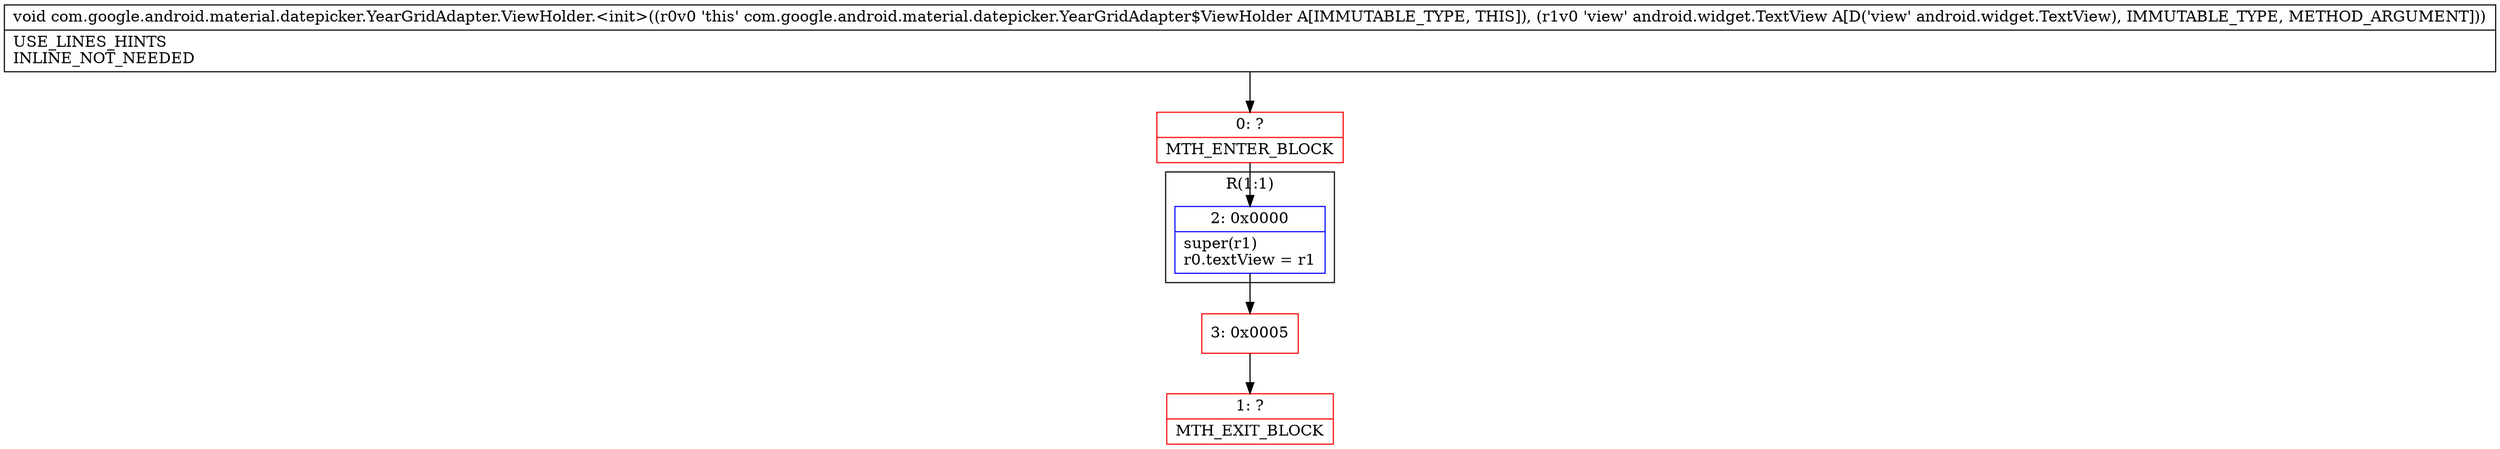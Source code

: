 digraph "CFG forcom.google.android.material.datepicker.YearGridAdapter.ViewHolder.\<init\>(Landroid\/widget\/TextView;)V" {
subgraph cluster_Region_491744775 {
label = "R(1:1)";
node [shape=record,color=blue];
Node_2 [shape=record,label="{2\:\ 0x0000|super(r1)\lr0.textView = r1\l}"];
}
Node_0 [shape=record,color=red,label="{0\:\ ?|MTH_ENTER_BLOCK\l}"];
Node_3 [shape=record,color=red,label="{3\:\ 0x0005}"];
Node_1 [shape=record,color=red,label="{1\:\ ?|MTH_EXIT_BLOCK\l}"];
MethodNode[shape=record,label="{void com.google.android.material.datepicker.YearGridAdapter.ViewHolder.\<init\>((r0v0 'this' com.google.android.material.datepicker.YearGridAdapter$ViewHolder A[IMMUTABLE_TYPE, THIS]), (r1v0 'view' android.widget.TextView A[D('view' android.widget.TextView), IMMUTABLE_TYPE, METHOD_ARGUMENT]))  | USE_LINES_HINTS\lINLINE_NOT_NEEDED\l}"];
MethodNode -> Node_0;Node_2 -> Node_3;
Node_0 -> Node_2;
Node_3 -> Node_1;
}

